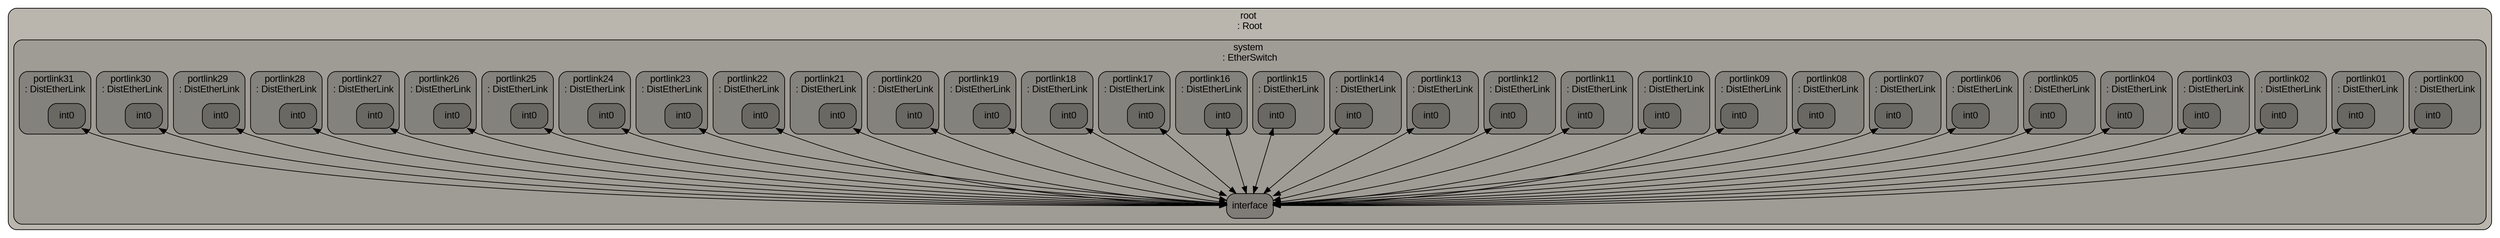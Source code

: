 digraph G {
ranksep="1.3";
subgraph cluster_root {
color="#000000";
fillcolor="#bab6ae";
fontcolor="#000000";
fontname=Arial;
fontsize=14;
label="root \n: Root";
shape=Mrecord;
style="rounded, filled";
tooltip="eventq_index&#61;0&#10;\full_system&#61;true&#10;\sim_quantum&#61;0&#10;\time_sync_enable&#61;false&#10;\time_sync_period&#61;100000000000&#10;\time_sync_spin_threshold&#61;100000000";
subgraph cluster_system {
color="#000000";
fillcolor="#9f9c95";
fontcolor="#000000";
fontname=Arial;
fontsize=14;
label="system \n: EtherSwitch";
shape=Mrecord;
style="rounded, filled";
tooltip="delay&#61;0&#10;\delay_var&#61;0&#10;\dump&#61;Null&#10;\eventq_index&#61;0&#10;\fabric_speed&#61;800.000000&#10;\output_buffer_size&#61;1048576&#10;\time_to_live&#61;10000000000";
system_interface [color="#000000", fillcolor="#7f7c77", fontcolor="#000000", fontname=Arial, fontsize=14, label=interface, shape=Mrecord, style="rounded, filled"];
subgraph cluster_system_portlink00 {
color="#000000";
fillcolor="#84827c";
fontcolor="#000000";
fontname=Arial;
fontsize=14;
label="portlink00 \n: DistEtherLink";
shape=Mrecord;
style="rounded, filled";
tooltip="delay&#61;500000&#10;\delay_var&#61;0&#10;\dist_rank&#61;0&#10;\dist_size&#61;32&#10;\dist_sync_on_pseudo_op&#61;false&#10;\dump&#61;Null&#10;\eventq_index&#61;0&#10;\is_switch&#61;true&#10;\num_nodes&#61;32&#10;\server_name&#61;127.0.0.1&#10;\server_port&#61;2200&#10;\speed&#61;800.000000&#10;\sync_repeat&#61;500000&#10;\sync_start&#61;0";
system_portlink00_int0 [color="#000000", fillcolor="#6a6863", fontcolor="#000000", fontname=Arial, fontsize=14, label=int0, shape=Mrecord, style="rounded, filled"];
}

subgraph cluster_system_portlink01 {
color="#000000";
fillcolor="#84827c";
fontcolor="#000000";
fontname=Arial;
fontsize=14;
label="portlink01 \n: DistEtherLink";
shape=Mrecord;
style="rounded, filled";
tooltip="delay&#61;500000&#10;\delay_var&#61;0&#10;\dist_rank&#61;0&#10;\dist_size&#61;32&#10;\dist_sync_on_pseudo_op&#61;false&#10;\dump&#61;Null&#10;\eventq_index&#61;0&#10;\is_switch&#61;true&#10;\num_nodes&#61;32&#10;\server_name&#61;127.0.0.1&#10;\server_port&#61;2200&#10;\speed&#61;800.000000&#10;\sync_repeat&#61;500000&#10;\sync_start&#61;0";
system_portlink01_int0 [color="#000000", fillcolor="#6a6863", fontcolor="#000000", fontname=Arial, fontsize=14, label=int0, shape=Mrecord, style="rounded, filled"];
}

subgraph cluster_system_portlink02 {
color="#000000";
fillcolor="#84827c";
fontcolor="#000000";
fontname=Arial;
fontsize=14;
label="portlink02 \n: DistEtherLink";
shape=Mrecord;
style="rounded, filled";
tooltip="delay&#61;500000&#10;\delay_var&#61;0&#10;\dist_rank&#61;0&#10;\dist_size&#61;32&#10;\dist_sync_on_pseudo_op&#61;false&#10;\dump&#61;Null&#10;\eventq_index&#61;0&#10;\is_switch&#61;true&#10;\num_nodes&#61;32&#10;\server_name&#61;127.0.0.1&#10;\server_port&#61;2200&#10;\speed&#61;800.000000&#10;\sync_repeat&#61;500000&#10;\sync_start&#61;0";
system_portlink02_int0 [color="#000000", fillcolor="#6a6863", fontcolor="#000000", fontname=Arial, fontsize=14, label=int0, shape=Mrecord, style="rounded, filled"];
}

subgraph cluster_system_portlink03 {
color="#000000";
fillcolor="#84827c";
fontcolor="#000000";
fontname=Arial;
fontsize=14;
label="portlink03 \n: DistEtherLink";
shape=Mrecord;
style="rounded, filled";
tooltip="delay&#61;500000&#10;\delay_var&#61;0&#10;\dist_rank&#61;0&#10;\dist_size&#61;32&#10;\dist_sync_on_pseudo_op&#61;false&#10;\dump&#61;Null&#10;\eventq_index&#61;0&#10;\is_switch&#61;true&#10;\num_nodes&#61;32&#10;\server_name&#61;127.0.0.1&#10;\server_port&#61;2200&#10;\speed&#61;800.000000&#10;\sync_repeat&#61;500000&#10;\sync_start&#61;0";
system_portlink03_int0 [color="#000000", fillcolor="#6a6863", fontcolor="#000000", fontname=Arial, fontsize=14, label=int0, shape=Mrecord, style="rounded, filled"];
}

subgraph cluster_system_portlink04 {
color="#000000";
fillcolor="#84827c";
fontcolor="#000000";
fontname=Arial;
fontsize=14;
label="portlink04 \n: DistEtherLink";
shape=Mrecord;
style="rounded, filled";
tooltip="delay&#61;500000&#10;\delay_var&#61;0&#10;\dist_rank&#61;0&#10;\dist_size&#61;32&#10;\dist_sync_on_pseudo_op&#61;false&#10;\dump&#61;Null&#10;\eventq_index&#61;0&#10;\is_switch&#61;true&#10;\num_nodes&#61;32&#10;\server_name&#61;127.0.0.1&#10;\server_port&#61;2200&#10;\speed&#61;800.000000&#10;\sync_repeat&#61;500000&#10;\sync_start&#61;0";
system_portlink04_int0 [color="#000000", fillcolor="#6a6863", fontcolor="#000000", fontname=Arial, fontsize=14, label=int0, shape=Mrecord, style="rounded, filled"];
}

subgraph cluster_system_portlink05 {
color="#000000";
fillcolor="#84827c";
fontcolor="#000000";
fontname=Arial;
fontsize=14;
label="portlink05 \n: DistEtherLink";
shape=Mrecord;
style="rounded, filled";
tooltip="delay&#61;500000&#10;\delay_var&#61;0&#10;\dist_rank&#61;0&#10;\dist_size&#61;32&#10;\dist_sync_on_pseudo_op&#61;false&#10;\dump&#61;Null&#10;\eventq_index&#61;0&#10;\is_switch&#61;true&#10;\num_nodes&#61;32&#10;\server_name&#61;127.0.0.1&#10;\server_port&#61;2200&#10;\speed&#61;800.000000&#10;\sync_repeat&#61;500000&#10;\sync_start&#61;0";
system_portlink05_int0 [color="#000000", fillcolor="#6a6863", fontcolor="#000000", fontname=Arial, fontsize=14, label=int0, shape=Mrecord, style="rounded, filled"];
}

subgraph cluster_system_portlink06 {
color="#000000";
fillcolor="#84827c";
fontcolor="#000000";
fontname=Arial;
fontsize=14;
label="portlink06 \n: DistEtherLink";
shape=Mrecord;
style="rounded, filled";
tooltip="delay&#61;500000&#10;\delay_var&#61;0&#10;\dist_rank&#61;0&#10;\dist_size&#61;32&#10;\dist_sync_on_pseudo_op&#61;false&#10;\dump&#61;Null&#10;\eventq_index&#61;0&#10;\is_switch&#61;true&#10;\num_nodes&#61;32&#10;\server_name&#61;127.0.0.1&#10;\server_port&#61;2200&#10;\speed&#61;800.000000&#10;\sync_repeat&#61;500000&#10;\sync_start&#61;0";
system_portlink06_int0 [color="#000000", fillcolor="#6a6863", fontcolor="#000000", fontname=Arial, fontsize=14, label=int0, shape=Mrecord, style="rounded, filled"];
}

subgraph cluster_system_portlink07 {
color="#000000";
fillcolor="#84827c";
fontcolor="#000000";
fontname=Arial;
fontsize=14;
label="portlink07 \n: DistEtherLink";
shape=Mrecord;
style="rounded, filled";
tooltip="delay&#61;500000&#10;\delay_var&#61;0&#10;\dist_rank&#61;0&#10;\dist_size&#61;32&#10;\dist_sync_on_pseudo_op&#61;false&#10;\dump&#61;Null&#10;\eventq_index&#61;0&#10;\is_switch&#61;true&#10;\num_nodes&#61;32&#10;\server_name&#61;127.0.0.1&#10;\server_port&#61;2200&#10;\speed&#61;800.000000&#10;\sync_repeat&#61;500000&#10;\sync_start&#61;0";
system_portlink07_int0 [color="#000000", fillcolor="#6a6863", fontcolor="#000000", fontname=Arial, fontsize=14, label=int0, shape=Mrecord, style="rounded, filled"];
}

subgraph cluster_system_portlink08 {
color="#000000";
fillcolor="#84827c";
fontcolor="#000000";
fontname=Arial;
fontsize=14;
label="portlink08 \n: DistEtherLink";
shape=Mrecord;
style="rounded, filled";
tooltip="delay&#61;500000&#10;\delay_var&#61;0&#10;\dist_rank&#61;0&#10;\dist_size&#61;32&#10;\dist_sync_on_pseudo_op&#61;false&#10;\dump&#61;Null&#10;\eventq_index&#61;0&#10;\is_switch&#61;true&#10;\num_nodes&#61;32&#10;\server_name&#61;127.0.0.1&#10;\server_port&#61;2200&#10;\speed&#61;800.000000&#10;\sync_repeat&#61;500000&#10;\sync_start&#61;0";
system_portlink08_int0 [color="#000000", fillcolor="#6a6863", fontcolor="#000000", fontname=Arial, fontsize=14, label=int0, shape=Mrecord, style="rounded, filled"];
}

subgraph cluster_system_portlink09 {
color="#000000";
fillcolor="#84827c";
fontcolor="#000000";
fontname=Arial;
fontsize=14;
label="portlink09 \n: DistEtherLink";
shape=Mrecord;
style="rounded, filled";
tooltip="delay&#61;500000&#10;\delay_var&#61;0&#10;\dist_rank&#61;0&#10;\dist_size&#61;32&#10;\dist_sync_on_pseudo_op&#61;false&#10;\dump&#61;Null&#10;\eventq_index&#61;0&#10;\is_switch&#61;true&#10;\num_nodes&#61;32&#10;\server_name&#61;127.0.0.1&#10;\server_port&#61;2200&#10;\speed&#61;800.000000&#10;\sync_repeat&#61;500000&#10;\sync_start&#61;0";
system_portlink09_int0 [color="#000000", fillcolor="#6a6863", fontcolor="#000000", fontname=Arial, fontsize=14, label=int0, shape=Mrecord, style="rounded, filled"];
}

subgraph cluster_system_portlink10 {
color="#000000";
fillcolor="#84827c";
fontcolor="#000000";
fontname=Arial;
fontsize=14;
label="portlink10 \n: DistEtherLink";
shape=Mrecord;
style="rounded, filled";
tooltip="delay&#61;500000&#10;\delay_var&#61;0&#10;\dist_rank&#61;0&#10;\dist_size&#61;32&#10;\dist_sync_on_pseudo_op&#61;false&#10;\dump&#61;Null&#10;\eventq_index&#61;0&#10;\is_switch&#61;true&#10;\num_nodes&#61;32&#10;\server_name&#61;127.0.0.1&#10;\server_port&#61;2200&#10;\speed&#61;800.000000&#10;\sync_repeat&#61;500000&#10;\sync_start&#61;0";
system_portlink10_int0 [color="#000000", fillcolor="#6a6863", fontcolor="#000000", fontname=Arial, fontsize=14, label=int0, shape=Mrecord, style="rounded, filled"];
}

subgraph cluster_system_portlink11 {
color="#000000";
fillcolor="#84827c";
fontcolor="#000000";
fontname=Arial;
fontsize=14;
label="portlink11 \n: DistEtherLink";
shape=Mrecord;
style="rounded, filled";
tooltip="delay&#61;500000&#10;\delay_var&#61;0&#10;\dist_rank&#61;0&#10;\dist_size&#61;32&#10;\dist_sync_on_pseudo_op&#61;false&#10;\dump&#61;Null&#10;\eventq_index&#61;0&#10;\is_switch&#61;true&#10;\num_nodes&#61;32&#10;\server_name&#61;127.0.0.1&#10;\server_port&#61;2200&#10;\speed&#61;800.000000&#10;\sync_repeat&#61;500000&#10;\sync_start&#61;0";
system_portlink11_int0 [color="#000000", fillcolor="#6a6863", fontcolor="#000000", fontname=Arial, fontsize=14, label=int0, shape=Mrecord, style="rounded, filled"];
}

subgraph cluster_system_portlink12 {
color="#000000";
fillcolor="#84827c";
fontcolor="#000000";
fontname=Arial;
fontsize=14;
label="portlink12 \n: DistEtherLink";
shape=Mrecord;
style="rounded, filled";
tooltip="delay&#61;500000&#10;\delay_var&#61;0&#10;\dist_rank&#61;0&#10;\dist_size&#61;32&#10;\dist_sync_on_pseudo_op&#61;false&#10;\dump&#61;Null&#10;\eventq_index&#61;0&#10;\is_switch&#61;true&#10;\num_nodes&#61;32&#10;\server_name&#61;127.0.0.1&#10;\server_port&#61;2200&#10;\speed&#61;800.000000&#10;\sync_repeat&#61;500000&#10;\sync_start&#61;0";
system_portlink12_int0 [color="#000000", fillcolor="#6a6863", fontcolor="#000000", fontname=Arial, fontsize=14, label=int0, shape=Mrecord, style="rounded, filled"];
}

subgraph cluster_system_portlink13 {
color="#000000";
fillcolor="#84827c";
fontcolor="#000000";
fontname=Arial;
fontsize=14;
label="portlink13 \n: DistEtherLink";
shape=Mrecord;
style="rounded, filled";
tooltip="delay&#61;500000&#10;\delay_var&#61;0&#10;\dist_rank&#61;0&#10;\dist_size&#61;32&#10;\dist_sync_on_pseudo_op&#61;false&#10;\dump&#61;Null&#10;\eventq_index&#61;0&#10;\is_switch&#61;true&#10;\num_nodes&#61;32&#10;\server_name&#61;127.0.0.1&#10;\server_port&#61;2200&#10;\speed&#61;800.000000&#10;\sync_repeat&#61;500000&#10;\sync_start&#61;0";
system_portlink13_int0 [color="#000000", fillcolor="#6a6863", fontcolor="#000000", fontname=Arial, fontsize=14, label=int0, shape=Mrecord, style="rounded, filled"];
}

subgraph cluster_system_portlink14 {
color="#000000";
fillcolor="#84827c";
fontcolor="#000000";
fontname=Arial;
fontsize=14;
label="portlink14 \n: DistEtherLink";
shape=Mrecord;
style="rounded, filled";
tooltip="delay&#61;500000&#10;\delay_var&#61;0&#10;\dist_rank&#61;0&#10;\dist_size&#61;32&#10;\dist_sync_on_pseudo_op&#61;false&#10;\dump&#61;Null&#10;\eventq_index&#61;0&#10;\is_switch&#61;true&#10;\num_nodes&#61;32&#10;\server_name&#61;127.0.0.1&#10;\server_port&#61;2200&#10;\speed&#61;800.000000&#10;\sync_repeat&#61;500000&#10;\sync_start&#61;0";
system_portlink14_int0 [color="#000000", fillcolor="#6a6863", fontcolor="#000000", fontname=Arial, fontsize=14, label=int0, shape=Mrecord, style="rounded, filled"];
}

subgraph cluster_system_portlink15 {
color="#000000";
fillcolor="#84827c";
fontcolor="#000000";
fontname=Arial;
fontsize=14;
label="portlink15 \n: DistEtherLink";
shape=Mrecord;
style="rounded, filled";
tooltip="delay&#61;500000&#10;\delay_var&#61;0&#10;\dist_rank&#61;0&#10;\dist_size&#61;32&#10;\dist_sync_on_pseudo_op&#61;false&#10;\dump&#61;Null&#10;\eventq_index&#61;0&#10;\is_switch&#61;true&#10;\num_nodes&#61;32&#10;\server_name&#61;127.0.0.1&#10;\server_port&#61;2200&#10;\speed&#61;800.000000&#10;\sync_repeat&#61;500000&#10;\sync_start&#61;0";
system_portlink15_int0 [color="#000000", fillcolor="#6a6863", fontcolor="#000000", fontname=Arial, fontsize=14, label=int0, shape=Mrecord, style="rounded, filled"];
}

subgraph cluster_system_portlink16 {
color="#000000";
fillcolor="#84827c";
fontcolor="#000000";
fontname=Arial;
fontsize=14;
label="portlink16 \n: DistEtherLink";
shape=Mrecord;
style="rounded, filled";
tooltip="delay&#61;500000&#10;\delay_var&#61;0&#10;\dist_rank&#61;0&#10;\dist_size&#61;32&#10;\dist_sync_on_pseudo_op&#61;false&#10;\dump&#61;Null&#10;\eventq_index&#61;0&#10;\is_switch&#61;true&#10;\num_nodes&#61;32&#10;\server_name&#61;127.0.0.1&#10;\server_port&#61;2200&#10;\speed&#61;800.000000&#10;\sync_repeat&#61;500000&#10;\sync_start&#61;0";
system_portlink16_int0 [color="#000000", fillcolor="#6a6863", fontcolor="#000000", fontname=Arial, fontsize=14, label=int0, shape=Mrecord, style="rounded, filled"];
}

subgraph cluster_system_portlink17 {
color="#000000";
fillcolor="#84827c";
fontcolor="#000000";
fontname=Arial;
fontsize=14;
label="portlink17 \n: DistEtherLink";
shape=Mrecord;
style="rounded, filled";
tooltip="delay&#61;500000&#10;\delay_var&#61;0&#10;\dist_rank&#61;0&#10;\dist_size&#61;32&#10;\dist_sync_on_pseudo_op&#61;false&#10;\dump&#61;Null&#10;\eventq_index&#61;0&#10;\is_switch&#61;true&#10;\num_nodes&#61;32&#10;\server_name&#61;127.0.0.1&#10;\server_port&#61;2200&#10;\speed&#61;800.000000&#10;\sync_repeat&#61;500000&#10;\sync_start&#61;0";
system_portlink17_int0 [color="#000000", fillcolor="#6a6863", fontcolor="#000000", fontname=Arial, fontsize=14, label=int0, shape=Mrecord, style="rounded, filled"];
}

subgraph cluster_system_portlink18 {
color="#000000";
fillcolor="#84827c";
fontcolor="#000000";
fontname=Arial;
fontsize=14;
label="portlink18 \n: DistEtherLink";
shape=Mrecord;
style="rounded, filled";
tooltip="delay&#61;500000&#10;\delay_var&#61;0&#10;\dist_rank&#61;0&#10;\dist_size&#61;32&#10;\dist_sync_on_pseudo_op&#61;false&#10;\dump&#61;Null&#10;\eventq_index&#61;0&#10;\is_switch&#61;true&#10;\num_nodes&#61;32&#10;\server_name&#61;127.0.0.1&#10;\server_port&#61;2200&#10;\speed&#61;800.000000&#10;\sync_repeat&#61;500000&#10;\sync_start&#61;0";
system_portlink18_int0 [color="#000000", fillcolor="#6a6863", fontcolor="#000000", fontname=Arial, fontsize=14, label=int0, shape=Mrecord, style="rounded, filled"];
}

subgraph cluster_system_portlink19 {
color="#000000";
fillcolor="#84827c";
fontcolor="#000000";
fontname=Arial;
fontsize=14;
label="portlink19 \n: DistEtherLink";
shape=Mrecord;
style="rounded, filled";
tooltip="delay&#61;500000&#10;\delay_var&#61;0&#10;\dist_rank&#61;0&#10;\dist_size&#61;32&#10;\dist_sync_on_pseudo_op&#61;false&#10;\dump&#61;Null&#10;\eventq_index&#61;0&#10;\is_switch&#61;true&#10;\num_nodes&#61;32&#10;\server_name&#61;127.0.0.1&#10;\server_port&#61;2200&#10;\speed&#61;800.000000&#10;\sync_repeat&#61;500000&#10;\sync_start&#61;0";
system_portlink19_int0 [color="#000000", fillcolor="#6a6863", fontcolor="#000000", fontname=Arial, fontsize=14, label=int0, shape=Mrecord, style="rounded, filled"];
}

subgraph cluster_system_portlink20 {
color="#000000";
fillcolor="#84827c";
fontcolor="#000000";
fontname=Arial;
fontsize=14;
label="portlink20 \n: DistEtherLink";
shape=Mrecord;
style="rounded, filled";
tooltip="delay&#61;500000&#10;\delay_var&#61;0&#10;\dist_rank&#61;0&#10;\dist_size&#61;32&#10;\dist_sync_on_pseudo_op&#61;false&#10;\dump&#61;Null&#10;\eventq_index&#61;0&#10;\is_switch&#61;true&#10;\num_nodes&#61;32&#10;\server_name&#61;127.0.0.1&#10;\server_port&#61;2200&#10;\speed&#61;800.000000&#10;\sync_repeat&#61;500000&#10;\sync_start&#61;0";
system_portlink20_int0 [color="#000000", fillcolor="#6a6863", fontcolor="#000000", fontname=Arial, fontsize=14, label=int0, shape=Mrecord, style="rounded, filled"];
}

subgraph cluster_system_portlink21 {
color="#000000";
fillcolor="#84827c";
fontcolor="#000000";
fontname=Arial;
fontsize=14;
label="portlink21 \n: DistEtherLink";
shape=Mrecord;
style="rounded, filled";
tooltip="delay&#61;500000&#10;\delay_var&#61;0&#10;\dist_rank&#61;0&#10;\dist_size&#61;32&#10;\dist_sync_on_pseudo_op&#61;false&#10;\dump&#61;Null&#10;\eventq_index&#61;0&#10;\is_switch&#61;true&#10;\num_nodes&#61;32&#10;\server_name&#61;127.0.0.1&#10;\server_port&#61;2200&#10;\speed&#61;800.000000&#10;\sync_repeat&#61;500000&#10;\sync_start&#61;0";
system_portlink21_int0 [color="#000000", fillcolor="#6a6863", fontcolor="#000000", fontname=Arial, fontsize=14, label=int0, shape=Mrecord, style="rounded, filled"];
}

subgraph cluster_system_portlink22 {
color="#000000";
fillcolor="#84827c";
fontcolor="#000000";
fontname=Arial;
fontsize=14;
label="portlink22 \n: DistEtherLink";
shape=Mrecord;
style="rounded, filled";
tooltip="delay&#61;500000&#10;\delay_var&#61;0&#10;\dist_rank&#61;0&#10;\dist_size&#61;32&#10;\dist_sync_on_pseudo_op&#61;false&#10;\dump&#61;Null&#10;\eventq_index&#61;0&#10;\is_switch&#61;true&#10;\num_nodes&#61;32&#10;\server_name&#61;127.0.0.1&#10;\server_port&#61;2200&#10;\speed&#61;800.000000&#10;\sync_repeat&#61;500000&#10;\sync_start&#61;0";
system_portlink22_int0 [color="#000000", fillcolor="#6a6863", fontcolor="#000000", fontname=Arial, fontsize=14, label=int0, shape=Mrecord, style="rounded, filled"];
}

subgraph cluster_system_portlink23 {
color="#000000";
fillcolor="#84827c";
fontcolor="#000000";
fontname=Arial;
fontsize=14;
label="portlink23 \n: DistEtherLink";
shape=Mrecord;
style="rounded, filled";
tooltip="delay&#61;500000&#10;\delay_var&#61;0&#10;\dist_rank&#61;0&#10;\dist_size&#61;32&#10;\dist_sync_on_pseudo_op&#61;false&#10;\dump&#61;Null&#10;\eventq_index&#61;0&#10;\is_switch&#61;true&#10;\num_nodes&#61;32&#10;\server_name&#61;127.0.0.1&#10;\server_port&#61;2200&#10;\speed&#61;800.000000&#10;\sync_repeat&#61;500000&#10;\sync_start&#61;0";
system_portlink23_int0 [color="#000000", fillcolor="#6a6863", fontcolor="#000000", fontname=Arial, fontsize=14, label=int0, shape=Mrecord, style="rounded, filled"];
}

subgraph cluster_system_portlink24 {
color="#000000";
fillcolor="#84827c";
fontcolor="#000000";
fontname=Arial;
fontsize=14;
label="portlink24 \n: DistEtherLink";
shape=Mrecord;
style="rounded, filled";
tooltip="delay&#61;500000&#10;\delay_var&#61;0&#10;\dist_rank&#61;0&#10;\dist_size&#61;32&#10;\dist_sync_on_pseudo_op&#61;false&#10;\dump&#61;Null&#10;\eventq_index&#61;0&#10;\is_switch&#61;true&#10;\num_nodes&#61;32&#10;\server_name&#61;127.0.0.1&#10;\server_port&#61;2200&#10;\speed&#61;800.000000&#10;\sync_repeat&#61;500000&#10;\sync_start&#61;0";
system_portlink24_int0 [color="#000000", fillcolor="#6a6863", fontcolor="#000000", fontname=Arial, fontsize=14, label=int0, shape=Mrecord, style="rounded, filled"];
}

subgraph cluster_system_portlink25 {
color="#000000";
fillcolor="#84827c";
fontcolor="#000000";
fontname=Arial;
fontsize=14;
label="portlink25 \n: DistEtherLink";
shape=Mrecord;
style="rounded, filled";
tooltip="delay&#61;500000&#10;\delay_var&#61;0&#10;\dist_rank&#61;0&#10;\dist_size&#61;32&#10;\dist_sync_on_pseudo_op&#61;false&#10;\dump&#61;Null&#10;\eventq_index&#61;0&#10;\is_switch&#61;true&#10;\num_nodes&#61;32&#10;\server_name&#61;127.0.0.1&#10;\server_port&#61;2200&#10;\speed&#61;800.000000&#10;\sync_repeat&#61;500000&#10;\sync_start&#61;0";
system_portlink25_int0 [color="#000000", fillcolor="#6a6863", fontcolor="#000000", fontname=Arial, fontsize=14, label=int0, shape=Mrecord, style="rounded, filled"];
}

subgraph cluster_system_portlink26 {
color="#000000";
fillcolor="#84827c";
fontcolor="#000000";
fontname=Arial;
fontsize=14;
label="portlink26 \n: DistEtherLink";
shape=Mrecord;
style="rounded, filled";
tooltip="delay&#61;500000&#10;\delay_var&#61;0&#10;\dist_rank&#61;0&#10;\dist_size&#61;32&#10;\dist_sync_on_pseudo_op&#61;false&#10;\dump&#61;Null&#10;\eventq_index&#61;0&#10;\is_switch&#61;true&#10;\num_nodes&#61;32&#10;\server_name&#61;127.0.0.1&#10;\server_port&#61;2200&#10;\speed&#61;800.000000&#10;\sync_repeat&#61;500000&#10;\sync_start&#61;0";
system_portlink26_int0 [color="#000000", fillcolor="#6a6863", fontcolor="#000000", fontname=Arial, fontsize=14, label=int0, shape=Mrecord, style="rounded, filled"];
}

subgraph cluster_system_portlink27 {
color="#000000";
fillcolor="#84827c";
fontcolor="#000000";
fontname=Arial;
fontsize=14;
label="portlink27 \n: DistEtherLink";
shape=Mrecord;
style="rounded, filled";
tooltip="delay&#61;500000&#10;\delay_var&#61;0&#10;\dist_rank&#61;0&#10;\dist_size&#61;32&#10;\dist_sync_on_pseudo_op&#61;false&#10;\dump&#61;Null&#10;\eventq_index&#61;0&#10;\is_switch&#61;true&#10;\num_nodes&#61;32&#10;\server_name&#61;127.0.0.1&#10;\server_port&#61;2200&#10;\speed&#61;800.000000&#10;\sync_repeat&#61;500000&#10;\sync_start&#61;0";
system_portlink27_int0 [color="#000000", fillcolor="#6a6863", fontcolor="#000000", fontname=Arial, fontsize=14, label=int0, shape=Mrecord, style="rounded, filled"];
}

subgraph cluster_system_portlink28 {
color="#000000";
fillcolor="#84827c";
fontcolor="#000000";
fontname=Arial;
fontsize=14;
label="portlink28 \n: DistEtherLink";
shape=Mrecord;
style="rounded, filled";
tooltip="delay&#61;500000&#10;\delay_var&#61;0&#10;\dist_rank&#61;0&#10;\dist_size&#61;32&#10;\dist_sync_on_pseudo_op&#61;false&#10;\dump&#61;Null&#10;\eventq_index&#61;0&#10;\is_switch&#61;true&#10;\num_nodes&#61;32&#10;\server_name&#61;127.0.0.1&#10;\server_port&#61;2200&#10;\speed&#61;800.000000&#10;\sync_repeat&#61;500000&#10;\sync_start&#61;0";
system_portlink28_int0 [color="#000000", fillcolor="#6a6863", fontcolor="#000000", fontname=Arial, fontsize=14, label=int0, shape=Mrecord, style="rounded, filled"];
}

subgraph cluster_system_portlink29 {
color="#000000";
fillcolor="#84827c";
fontcolor="#000000";
fontname=Arial;
fontsize=14;
label="portlink29 \n: DistEtherLink";
shape=Mrecord;
style="rounded, filled";
tooltip="delay&#61;500000&#10;\delay_var&#61;0&#10;\dist_rank&#61;0&#10;\dist_size&#61;32&#10;\dist_sync_on_pseudo_op&#61;false&#10;\dump&#61;Null&#10;\eventq_index&#61;0&#10;\is_switch&#61;true&#10;\num_nodes&#61;32&#10;\server_name&#61;127.0.0.1&#10;\server_port&#61;2200&#10;\speed&#61;800.000000&#10;\sync_repeat&#61;500000&#10;\sync_start&#61;0";
system_portlink29_int0 [color="#000000", fillcolor="#6a6863", fontcolor="#000000", fontname=Arial, fontsize=14, label=int0, shape=Mrecord, style="rounded, filled"];
}

subgraph cluster_system_portlink30 {
color="#000000";
fillcolor="#84827c";
fontcolor="#000000";
fontname=Arial;
fontsize=14;
label="portlink30 \n: DistEtherLink";
shape=Mrecord;
style="rounded, filled";
tooltip="delay&#61;500000&#10;\delay_var&#61;0&#10;\dist_rank&#61;0&#10;\dist_size&#61;32&#10;\dist_sync_on_pseudo_op&#61;false&#10;\dump&#61;Null&#10;\eventq_index&#61;0&#10;\is_switch&#61;true&#10;\num_nodes&#61;32&#10;\server_name&#61;127.0.0.1&#10;\server_port&#61;2200&#10;\speed&#61;800.000000&#10;\sync_repeat&#61;500000&#10;\sync_start&#61;0";
system_portlink30_int0 [color="#000000", fillcolor="#6a6863", fontcolor="#000000", fontname=Arial, fontsize=14, label=int0, shape=Mrecord, style="rounded, filled"];
}

subgraph cluster_system_portlink31 {
color="#000000";
fillcolor="#84827c";
fontcolor="#000000";
fontname=Arial;
fontsize=14;
label="portlink31 \n: DistEtherLink";
shape=Mrecord;
style="rounded, filled";
tooltip="delay&#61;500000&#10;\delay_var&#61;0&#10;\dist_rank&#61;0&#10;\dist_size&#61;32&#10;\dist_sync_on_pseudo_op&#61;false&#10;\dump&#61;Null&#10;\eventq_index&#61;0&#10;\is_switch&#61;true&#10;\num_nodes&#61;32&#10;\server_name&#61;127.0.0.1&#10;\server_port&#61;2200&#10;\speed&#61;800.000000&#10;\sync_repeat&#61;500000&#10;\sync_start&#61;0";
system_portlink31_int0 [color="#000000", fillcolor="#6a6863", fontcolor="#000000", fontname=Arial, fontsize=14, label=int0, shape=Mrecord, style="rounded, filled"];
}

}

}

system_portlink00_int0 -> system_interface  [dir=both];
system_portlink01_int0 -> system_interface  [dir=both];
system_portlink02_int0 -> system_interface  [dir=both];
system_portlink03_int0 -> system_interface  [dir=both];
system_portlink04_int0 -> system_interface  [dir=both];
system_portlink05_int0 -> system_interface  [dir=both];
system_portlink06_int0 -> system_interface  [dir=both];
system_portlink07_int0 -> system_interface  [dir=both];
system_portlink08_int0 -> system_interface  [dir=both];
system_portlink09_int0 -> system_interface  [dir=both];
system_portlink10_int0 -> system_interface  [dir=both];
system_portlink11_int0 -> system_interface  [dir=both];
system_portlink12_int0 -> system_interface  [dir=both];
system_portlink13_int0 -> system_interface  [dir=both];
system_portlink14_int0 -> system_interface  [dir=both];
system_portlink15_int0 -> system_interface  [dir=both];
system_portlink16_int0 -> system_interface  [dir=both];
system_portlink17_int0 -> system_interface  [dir=both];
system_portlink18_int0 -> system_interface  [dir=both];
system_portlink19_int0 -> system_interface  [dir=both];
system_portlink20_int0 -> system_interface  [dir=both];
system_portlink21_int0 -> system_interface  [dir=both];
system_portlink22_int0 -> system_interface  [dir=both];
system_portlink23_int0 -> system_interface  [dir=both];
system_portlink24_int0 -> system_interface  [dir=both];
system_portlink25_int0 -> system_interface  [dir=both];
system_portlink26_int0 -> system_interface  [dir=both];
system_portlink27_int0 -> system_interface  [dir=both];
system_portlink28_int0 -> system_interface  [dir=both];
system_portlink29_int0 -> system_interface  [dir=both];
system_portlink30_int0 -> system_interface  [dir=both];
system_portlink31_int0 -> system_interface  [dir=both];
}
